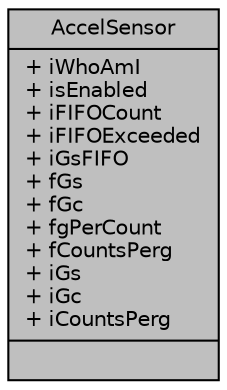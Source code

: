 digraph "AccelSensor"
{
  edge [fontname="Helvetica",fontsize="10",labelfontname="Helvetica",labelfontsize="10"];
  node [fontname="Helvetica",fontsize="10",shape=record];
  Node1 [label="{AccelSensor\n|+ iWhoAmI\l+ isEnabled\l+ iFIFOCount\l+ iFIFOExceeded\l+ iGsFIFO\l+ fGs\l+ fGc\l+ fgPerCount\l+ fCountsPerg\l+ iGs\l+ iGc\l+ iCountsPerg\l|}",height=0.2,width=0.4,color="black", fillcolor="grey75", style="filled", fontcolor="black"];
}
